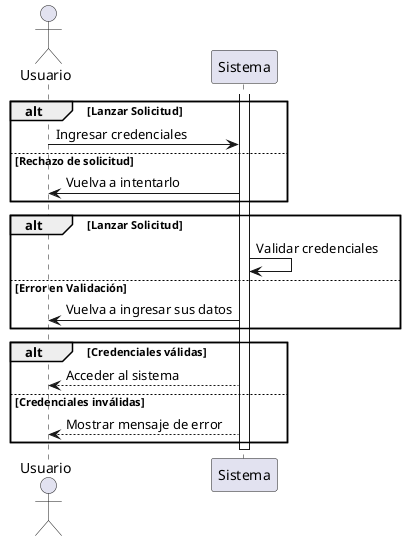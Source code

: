 @startuml
actor Usuario as User
participant Sistema
alt Lanzar Solicitud
User -> Sistema: Ingresar credenciales
else Rechazo de solicitud
User <- Sistema: Vuelva a intentarlo
end
activate Sistema
alt Lanzar Solicitud
Sistema -> Sistema: Validar credenciales
else Error en Validación
Sistema -> User: Vuelva a ingresar sus datos
end
alt Credenciales válidas
Sistema --> User: Acceder al sistema
else Credenciales inválidas
Sistema --> User: Mostrar mensaje de error
end
deactivate Sistema
@enduml



